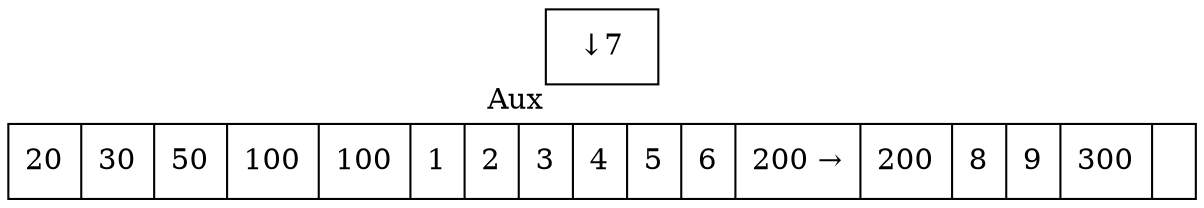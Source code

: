 digraph G{ node [shape = record ];
 rankdir=LR;X[label="{ 20|30|50|100|100|1|2|3|4|5|6|200 → |200|8|9|300|}"]
2[label=" { ↓ 7}"xlabel="Aux"]
}
